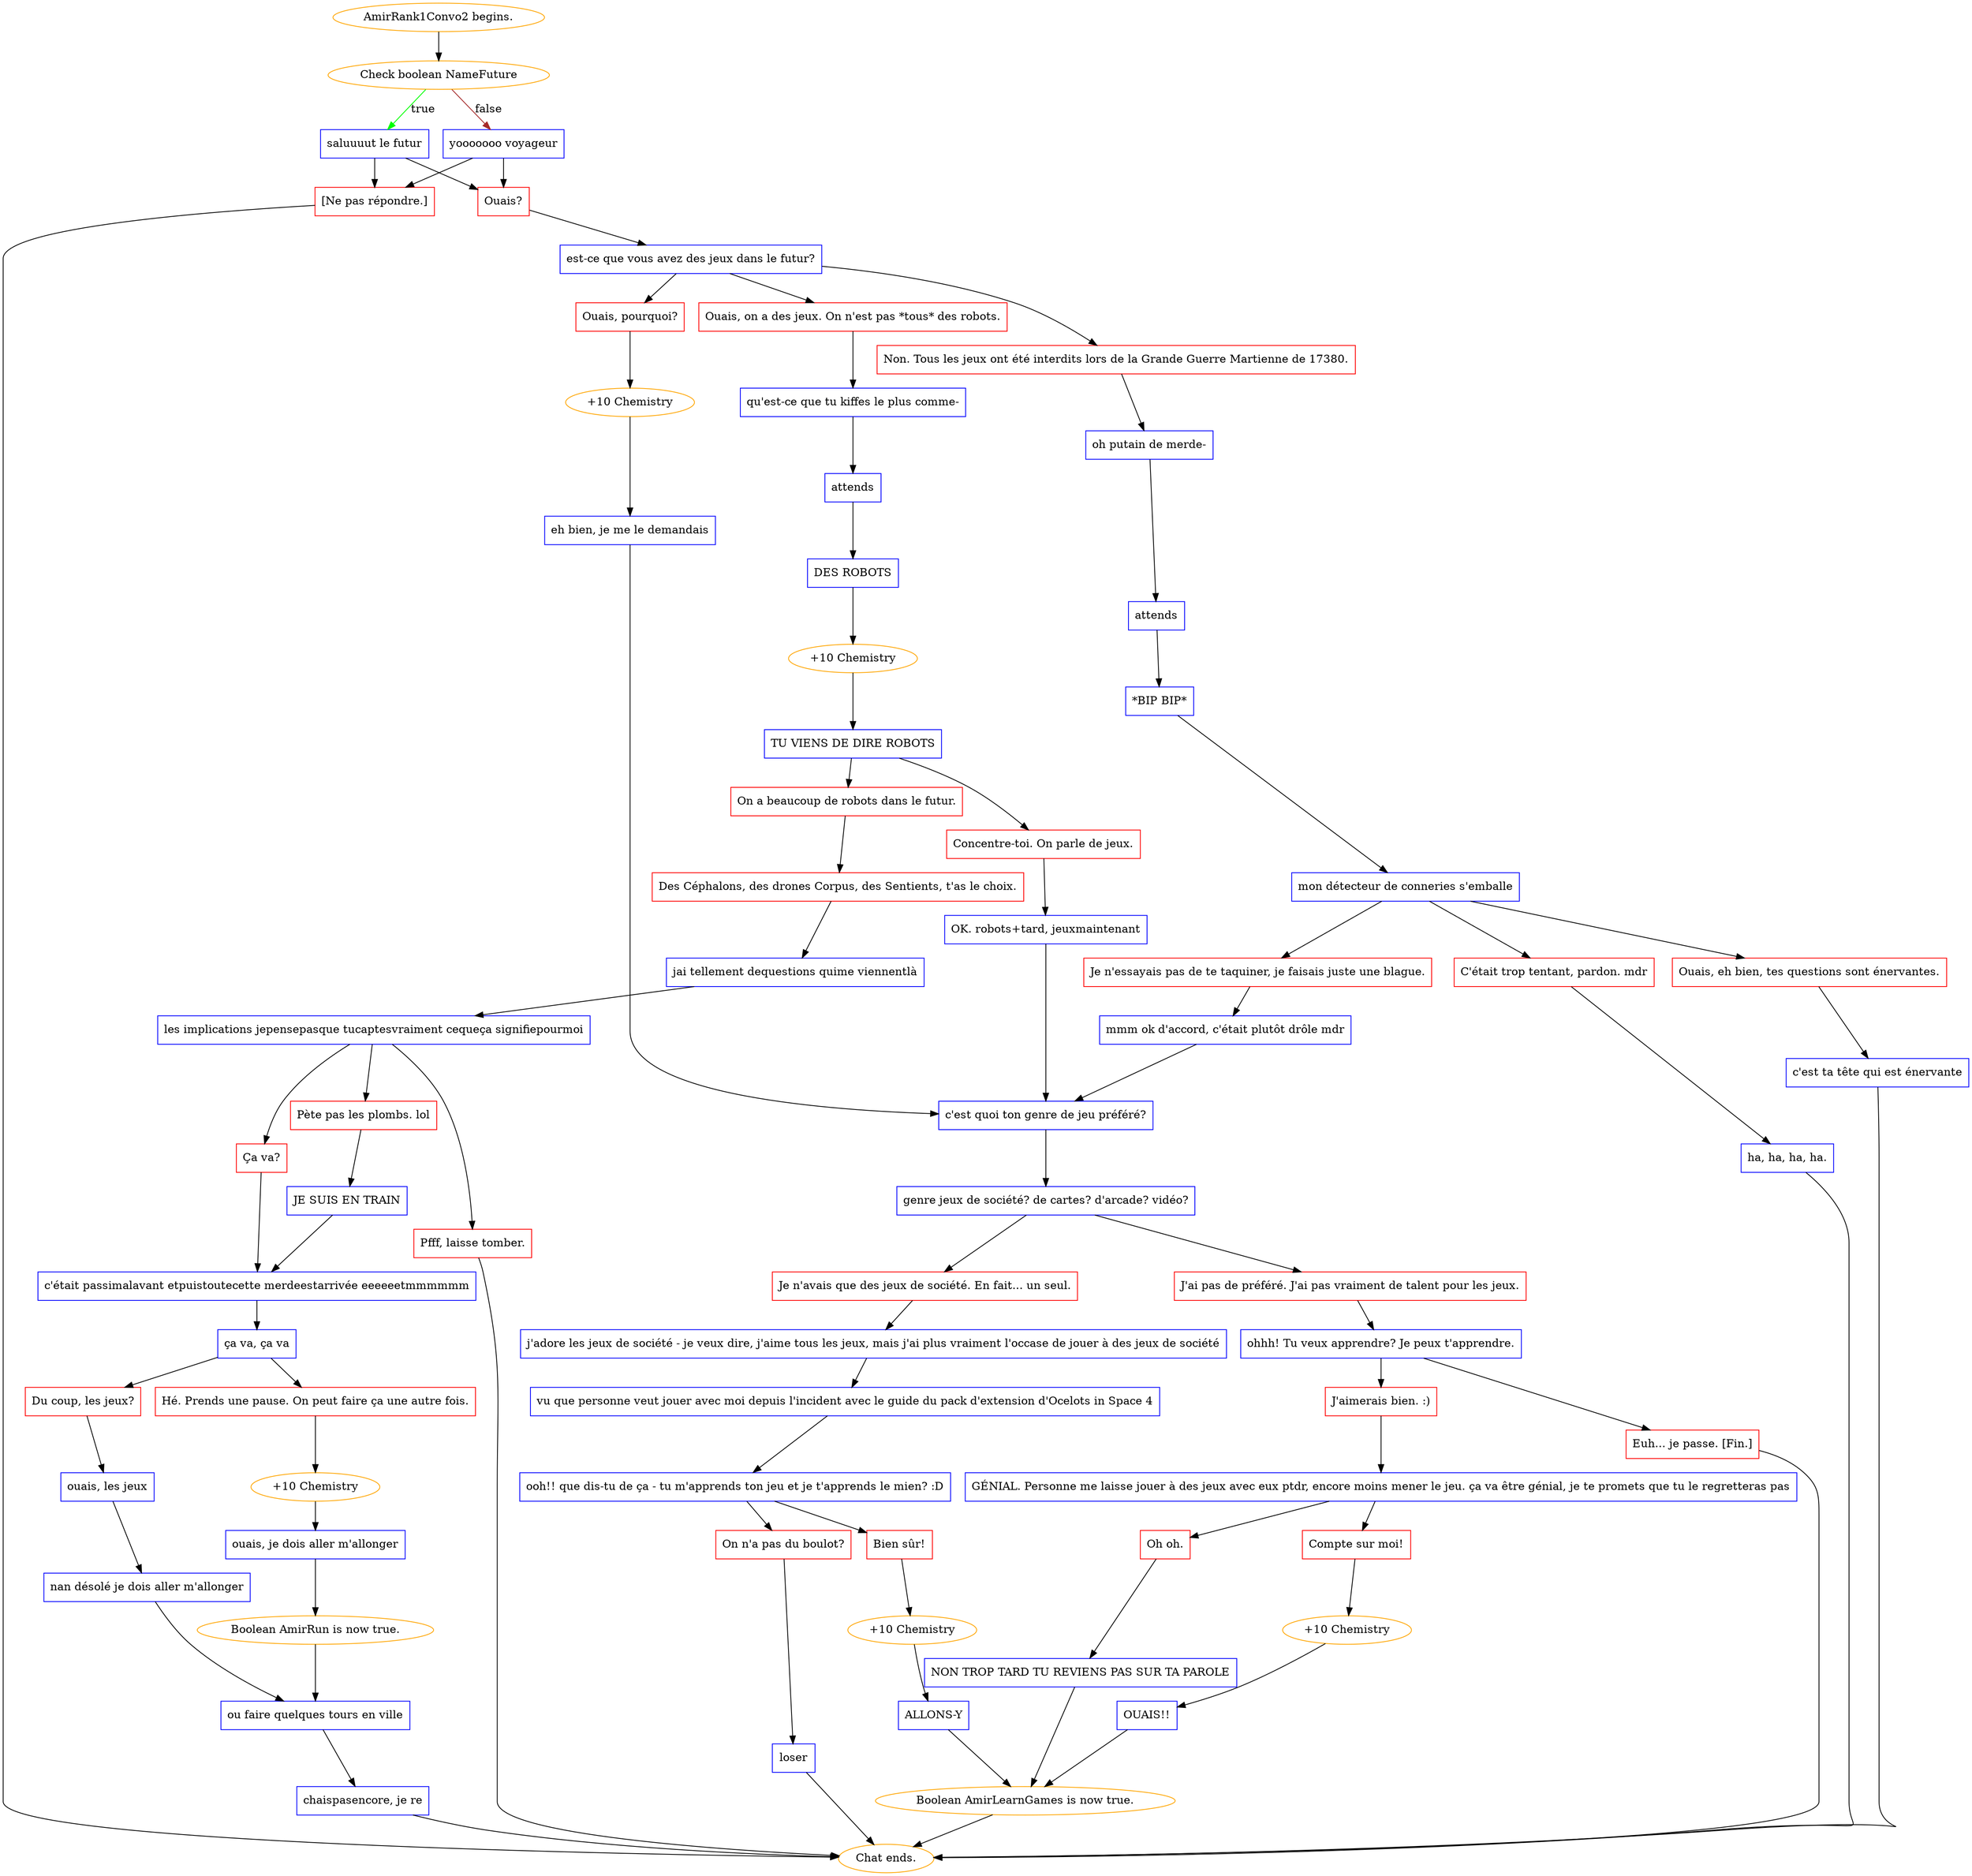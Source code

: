 digraph {
	"AmirRank1Convo2 begins." [color=orange];
		"AmirRank1Convo2 begins." -> j432277543;
	j432277543 [label="Check boolean NameFuture",color=orange];
		j432277543 -> j4206783028 [label=true,color=green];
		j432277543 -> j3731317040 [label=false,color=brown];
	j4206783028 [label="saluuuut le futur",shape=box,color=blue];
		j4206783028 -> j411570093;
		j4206783028 -> j94287996;
	j3731317040 [label="yooooooo voyageur",shape=box,color=blue];
		j3731317040 -> j411570093;
		j3731317040 -> j94287996;
	j411570093 [label="Ouais?",shape=box,color=red];
		j411570093 -> j2099043268;
	j94287996 [label="[Ne pas répondre.]",shape=box,color=red];
		j94287996 -> "Chat ends.";
	j2099043268 [label="est-ce que vous avez des jeux dans le futur?",shape=box,color=blue];
		j2099043268 -> j3507865132;
		j2099043268 -> j2262692144;
		j2099043268 -> j2674181476;
	"Chat ends." [color=orange];
	j3507865132 [label="Non. Tous les jeux ont été interdits lors de la Grande Guerre Martienne de 17380.",shape=box,color=red];
		j3507865132 -> j2563910588;
	j2262692144 [label="Ouais, pourquoi?",shape=box,color=red];
		j2262692144 -> j2176043279;
	j2674181476 [label="Ouais, on a des jeux. On n'est pas *tous* des robots.",shape=box,color=red];
		j2674181476 -> j3776977735;
	j2563910588 [label="oh putain de merde-",shape=box,color=blue];
		j2563910588 -> j1672951126;
	j2176043279 [label="+10 Chemistry",color=orange];
		j2176043279 -> j1392651103;
	j3776977735 [label="qu'est-ce que tu kiffes le plus comme-",shape=box,color=blue];
		j3776977735 -> j3545331143;
	j1672951126 [label="attends",shape=box,color=blue];
		j1672951126 -> j1671046549;
	j1392651103 [label="eh bien, je me le demandais",shape=box,color=blue];
		j1392651103 -> j3590104340;
	j3545331143 [label="attends",shape=box,color=blue];
		j3545331143 -> j1896576589;
	j1671046549 [label="*BIP BIP*",shape=box,color=blue];
		j1671046549 -> j1327450053;
	j3590104340 [label="c'est quoi ton genre de jeu préféré?",shape=box,color=blue];
		j3590104340 -> j1243592372;
	j1896576589 [label="DES ROBOTS",shape=box,color=blue];
		j1896576589 -> j811982996;
	j1327450053 [label="mon détecteur de conneries s'emballe",shape=box,color=blue];
		j1327450053 -> j4049588925;
		j1327450053 -> j113718567;
		j1327450053 -> j2573429759;
	j1243592372 [label="genre jeux de société? de cartes? d'arcade? vidéo?",shape=box,color=blue];
		j1243592372 -> j1423015749;
		j1243592372 -> j4127433793;
	j811982996 [label="+10 Chemistry",color=orange];
		j811982996 -> j144977601;
	j4049588925 [label="Ouais, eh bien, tes questions sont énervantes.",shape=box,color=red];
		j4049588925 -> j822363798;
	j113718567 [label="C'était trop tentant, pardon. mdr",shape=box,color=red];
		j113718567 -> j197004785;
	j2573429759 [label="Je n'essayais pas de te taquiner, je faisais juste une blague.",shape=box,color=red];
		j2573429759 -> j2754929016;
	j1423015749 [label="Je n'avais que des jeux de société. En fait... un seul.",shape=box,color=red];
		j1423015749 -> j1969831240;
	j4127433793 [label="J'ai pas de préféré. J'ai pas vraiment de talent pour les jeux.",shape=box,color=red];
		j4127433793 -> j1951258466;
	j144977601 [label="TU VIENS DE DIRE ROBOTS",shape=box,color=blue];
		j144977601 -> j3490398067;
		j144977601 -> j2867706456;
	j822363798 [label="c'est ta tête qui est énervante",shape=box,color=blue];
		j822363798 -> "Chat ends.";
	j197004785 [label="ha, ha, ha, ha.",shape=box,color=blue];
		j197004785 -> "Chat ends.";
	j2754929016 [label="mmm ok d'accord, c'était plutôt drôle mdr",shape=box,color=blue];
		j2754929016 -> j3590104340;
	j1969831240 [label="j'adore les jeux de société - je veux dire, j'aime tous les jeux, mais j'ai plus vraiment l'occase de jouer à des jeux de société",shape=box,color=blue];
		j1969831240 -> j4099948436;
	j1951258466 [label="ohhh! Tu veux apprendre? Je peux t'apprendre.",shape=box,color=blue];
		j1951258466 -> j2238809491;
		j1951258466 -> j3236529088;
	j3490398067 [label="Concentre-toi. On parle de jeux.",shape=box,color=red];
		j3490398067 -> j933309663;
	j2867706456 [label="On a beaucoup de robots dans le futur.",shape=box,color=red];
		j2867706456 -> j1995090759;
	j4099948436 [label="vu que personne veut jouer avec moi depuis l'incident avec le guide du pack d'extension d'Ocelots in Space 4",shape=box,color=blue];
		j4099948436 -> j180831853;
	j2238809491 [label="J'aimerais bien. :)",shape=box,color=red];
		j2238809491 -> j3019550659;
	j3236529088 [label="Euh... je passe. [Fin.]",shape=box,color=red];
		j3236529088 -> "Chat ends.";
	j933309663 [label="OK. robots+tard, jeuxmaintenant",shape=box,color=blue];
		j933309663 -> j3590104340;
	j1995090759 [label="Des Céphalons, des drones Corpus, des Sentients, t'as le choix.",shape=box,color=red];
		j1995090759 -> j1906559612;
	j180831853 [label="ooh!! que dis-tu de ça - tu m'apprends ton jeu et je t'apprends le mien? :D",shape=box,color=blue];
		j180831853 -> j3663987063;
		j180831853 -> j2956092670;
	j3019550659 [label="GÉNIAL. Personne me laisse jouer à des jeux avec eux ptdr, encore moins mener le jeu. ça va être génial, je te promets que tu le regretteras pas",shape=box,color=blue];
		j3019550659 -> j3490902145;
		j3019550659 -> j4250567271;
	j1906559612 [label="jai tellement dequestions quime viennentlà",shape=box,color=blue];
		j1906559612 -> j3895439731;
	j3663987063 [label="Bien sûr!",shape=box,color=red];
		j3663987063 -> j2394369883;
	j2956092670 [label="On n'a pas du boulot?",shape=box,color=red];
		j2956092670 -> j3124142386;
	j3490902145 [label="Oh oh.",shape=box,color=red];
		j3490902145 -> j3041323241;
	j4250567271 [label="Compte sur moi!",shape=box,color=red];
		j4250567271 -> j3592197941;
	j3895439731 [label="les implications jepensepasque tucaptesvraiment cequeça signifiepourmoi",shape=box,color=blue];
		j3895439731 -> j3277397388;
		j3895439731 -> j1201067793;
		j3895439731 -> j1376931734;
	j2394369883 [label="+10 Chemistry",color=orange];
		j2394369883 -> j3305102167;
	j3124142386 [label="loser",shape=box,color=blue];
		j3124142386 -> "Chat ends.";
	j3041323241 [label="NON TROP TARD TU REVIENS PAS SUR TA PAROLE",shape=box,color=blue];
		j3041323241 -> j3283011847;
	j3592197941 [label="+10 Chemistry",color=orange];
		j3592197941 -> j3261556482;
	j3277397388 [label="Pète pas les plombs. lol",shape=box,color=red];
		j3277397388 -> j260979174;
	j1201067793 [label="Ça va?",shape=box,color=red];
		j1201067793 -> j3408300102;
	j1376931734 [label="Pfff, laisse tomber.",shape=box,color=red];
		j1376931734 -> "Chat ends.";
	j3305102167 [label="ALLONS-Y",shape=box,color=blue];
		j3305102167 -> j3283011847;
	j3283011847 [label="Boolean AmirLearnGames is now true.",color=orange];
		j3283011847 -> "Chat ends.";
	j3261556482 [label="OUAIS!!",shape=box,color=blue];
		j3261556482 -> j3283011847;
	j260979174 [label="JE SUIS EN TRAIN",shape=box,color=blue];
		j260979174 -> j3408300102;
	j3408300102 [label="c'était passimalavant etpuistoutecette merdeestarrivée eeeeeetmmmmmm",shape=box,color=blue];
		j3408300102 -> j626473546;
	j626473546 [label="ça va, ça va",shape=box,color=blue];
		j626473546 -> j3037009073;
		j626473546 -> j3438948161;
	j3037009073 [label="Du coup, les jeux?",shape=box,color=red];
		j3037009073 -> j3156855936;
	j3438948161 [label="Hé. Prends une pause. On peut faire ça une autre fois.",shape=box,color=red];
		j3438948161 -> j2921888733;
	j3156855936 [label="ouais, les jeux",shape=box,color=blue];
		j3156855936 -> j2450505073;
	j2921888733 [label="+10 Chemistry",color=orange];
		j2921888733 -> j14890032;
	j2450505073 [label="nan désolé je dois aller m'allonger",shape=box,color=blue];
		j2450505073 -> j1064147178;
	j14890032 [label="ouais, je dois aller m'allonger",shape=box,color=blue];
		j14890032 -> j3943279703;
	j1064147178 [label="ou faire quelques tours en ville",shape=box,color=blue];
		j1064147178 -> j257552065;
	j3943279703 [label="Boolean AmirRun is now true.",color=orange];
		j3943279703 -> j1064147178;
	j257552065 [label="chaispasencore, je re",shape=box,color=blue];
		j257552065 -> "Chat ends.";
}